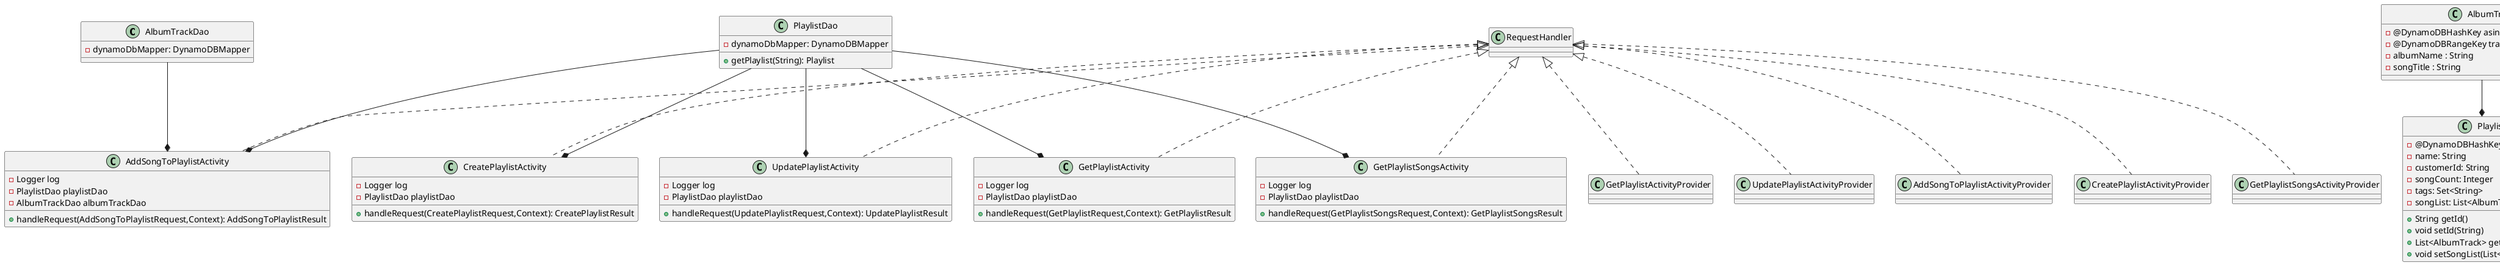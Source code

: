 @startuml

class AlbumTrackDao {
- dynamoDbMapper: DynamoDBMapper

}
class PlaylistDao {
- dynamoDbMapper: DynamoDBMapper
+ getPlaylist(String): Playlist
}

class CreatePlaylistActivity {
- Logger log
- PlaylistDao playlistDao
+ handleRequest(CreatePlaylistRequest,Context): CreatePlaylistResult
}
class AlbumTrack {
-@DynamoDBHashKey asin : String
-@DynamoDBRangeKey trackNumber : Integer
-albumName : String
-songTitle : String
}
class UpdatePlaylistActivity {
- Logger log
- PlaylistDao playlistDao
+ handleRequest(UpdatePlaylistRequest,Context): UpdatePlaylistResult
}

class AddSongToPlaylistActivity {
- Logger log
- PlaylistDao playlistDao
- AlbumTrackDao albumTrackDao
+ handleRequest(AddSongToPlaylistRequest,Context): AddSongToPlaylistResult
}

class Playlist {
- @DynamoDBHashKey id: String
- name: String
- customerId: String
- songCount: Integer
- tags: Set<String>
- songList: List<AlbumTrack>
+ String getId()
+ void setId(String)
+ List<AlbumTrack> getSongList()
+ void setSongList(List<AlbumTrack>)
}

class InvalidAttributeValueException {
- {static} long serialVersionUID
}

class GetPlaylistActivity {
- Logger log
- PlaylistDao playlistDao
+ handleRequest(GetPlaylistRequest,Context): GetPlaylistResult
}

class GetPlaylistSongsActivity {
- Logger log
- PlaylistDao playlistDao
+ handleRequest(GetPlaylistSongsRequest,Context): GetPlaylistSongsResult
}

class AlbumTrackNotFoundException {
- {static} long serialVersionUID
}


class PlaylistNotFoundException {
- {static} long serialVersionUID
}

class InvalidAttributeChangeException {
- {static} long serialVersionUID
}


RuntimeException <|-- InvalidAttributeChangeException
AlbumTrack --* Playlist
AlbumTrackDao --* AddSongToPlaylistActivity
PlaylistDao --* CreatePlaylistActivity
PlaylistDao --* AddSongToPlaylistActivity
PlaylistDao --* GetPlaylistActivity
PlaylistDao --* GetPlaylistSongsActivity
PlaylistDao --* UpdatePlaylistActivity
RequestHandler <|.. GetPlaylistActivityProvider
RequestHandler <|.. CreatePlaylistActivity
RequestHandler <|.. UpdatePlaylistActivity
RequestHandler <|.. UpdatePlaylistActivityProvider
RequestHandler <|.. AddSongToPlaylistActivity
RequestHandler <|.. AddSongToPlaylistActivityProvider
RuntimeException <|-- InvalidAttributeValueException
RequestHandler <|.. CreatePlaylistActivityProvider
RequestHandler <|.. GetPlaylistActivity
RequestHandler <|.. GetPlaylistSongsActivity
RuntimeException <|-- AlbumTrackNotFoundException
RequestHandler <|.. GetPlaylistSongsActivityProvider
RuntimeException <|-- PlaylistNotFoundException
@enduml
